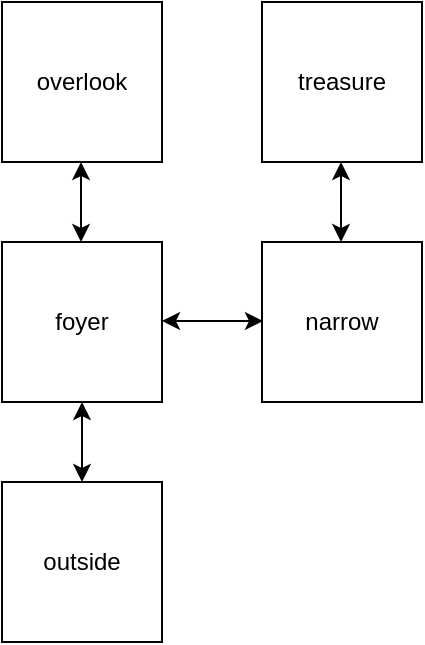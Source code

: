 <mxfile version="13.1.14" type="device"><diagram id="1EokbCsPythKlQ7v2-tt" name="Page-1"><mxGraphModel dx="1422" dy="766" grid="1" gridSize="10" guides="1" tooltips="1" connect="1" arrows="1" fold="1" page="1" pageScale="1" pageWidth="850" pageHeight="1100" math="0" shadow="0"><root><mxCell id="0"/><mxCell id="1" parent="0"/><mxCell id="iKf9VVoJjw0ZdZvxigra-1" value="outside" style="whiteSpace=wrap;html=1;aspect=fixed;" vertex="1" parent="1"><mxGeometry x="270" y="580" width="80" height="80" as="geometry"/></mxCell><mxCell id="iKf9VVoJjw0ZdZvxigra-2" value="foyer" style="whiteSpace=wrap;html=1;aspect=fixed;" vertex="1" parent="1"><mxGeometry x="270" y="460" width="80" height="80" as="geometry"/></mxCell><mxCell id="iKf9VVoJjw0ZdZvxigra-3" value="overlook" style="whiteSpace=wrap;html=1;aspect=fixed;" vertex="1" parent="1"><mxGeometry x="270" y="340" width="80" height="80" as="geometry"/></mxCell><mxCell id="iKf9VVoJjw0ZdZvxigra-4" value="narrow" style="whiteSpace=wrap;html=1;aspect=fixed;" vertex="1" parent="1"><mxGeometry x="400" y="460" width="80" height="80" as="geometry"/></mxCell><mxCell id="iKf9VVoJjw0ZdZvxigra-5" value="treasure" style="whiteSpace=wrap;html=1;aspect=fixed;" vertex="1" parent="1"><mxGeometry x="400" y="340" width="80" height="80" as="geometry"/></mxCell><mxCell id="iKf9VVoJjw0ZdZvxigra-8" value="" style="endArrow=classic;startArrow=classic;html=1;entryX=0.5;entryY=1;entryDx=0;entryDy=0;" edge="1" parent="1" target="iKf9VVoJjw0ZdZvxigra-2"><mxGeometry width="50" height="50" relative="1" as="geometry"><mxPoint x="310" y="580" as="sourcePoint"/><mxPoint x="360" y="530" as="targetPoint"/></mxGeometry></mxCell><mxCell id="iKf9VVoJjw0ZdZvxigra-9" value="" style="endArrow=classic;startArrow=classic;html=1;entryX=0.5;entryY=1;entryDx=0;entryDy=0;" edge="1" parent="1"><mxGeometry width="50" height="50" relative="1" as="geometry"><mxPoint x="309.5" y="460" as="sourcePoint"/><mxPoint x="309.5" y="420" as="targetPoint"/></mxGeometry></mxCell><mxCell id="iKf9VVoJjw0ZdZvxigra-10" value="" style="endArrow=classic;startArrow=classic;html=1;entryX=0.5;entryY=1;entryDx=0;entryDy=0;" edge="1" parent="1"><mxGeometry width="50" height="50" relative="1" as="geometry"><mxPoint x="439.5" y="460" as="sourcePoint"/><mxPoint x="439.5" y="420" as="targetPoint"/></mxGeometry></mxCell><mxCell id="iKf9VVoJjw0ZdZvxigra-11" value="" style="endArrow=classic;startArrow=classic;html=1;entryX=0.5;entryY=1;entryDx=0;entryDy=0;" edge="1" parent="1"><mxGeometry width="50" height="50" relative="1" as="geometry"><mxPoint x="400.5" y="499.5" as="sourcePoint"/><mxPoint x="350" y="499.5" as="targetPoint"/></mxGeometry></mxCell></root></mxGraphModel></diagram></mxfile>